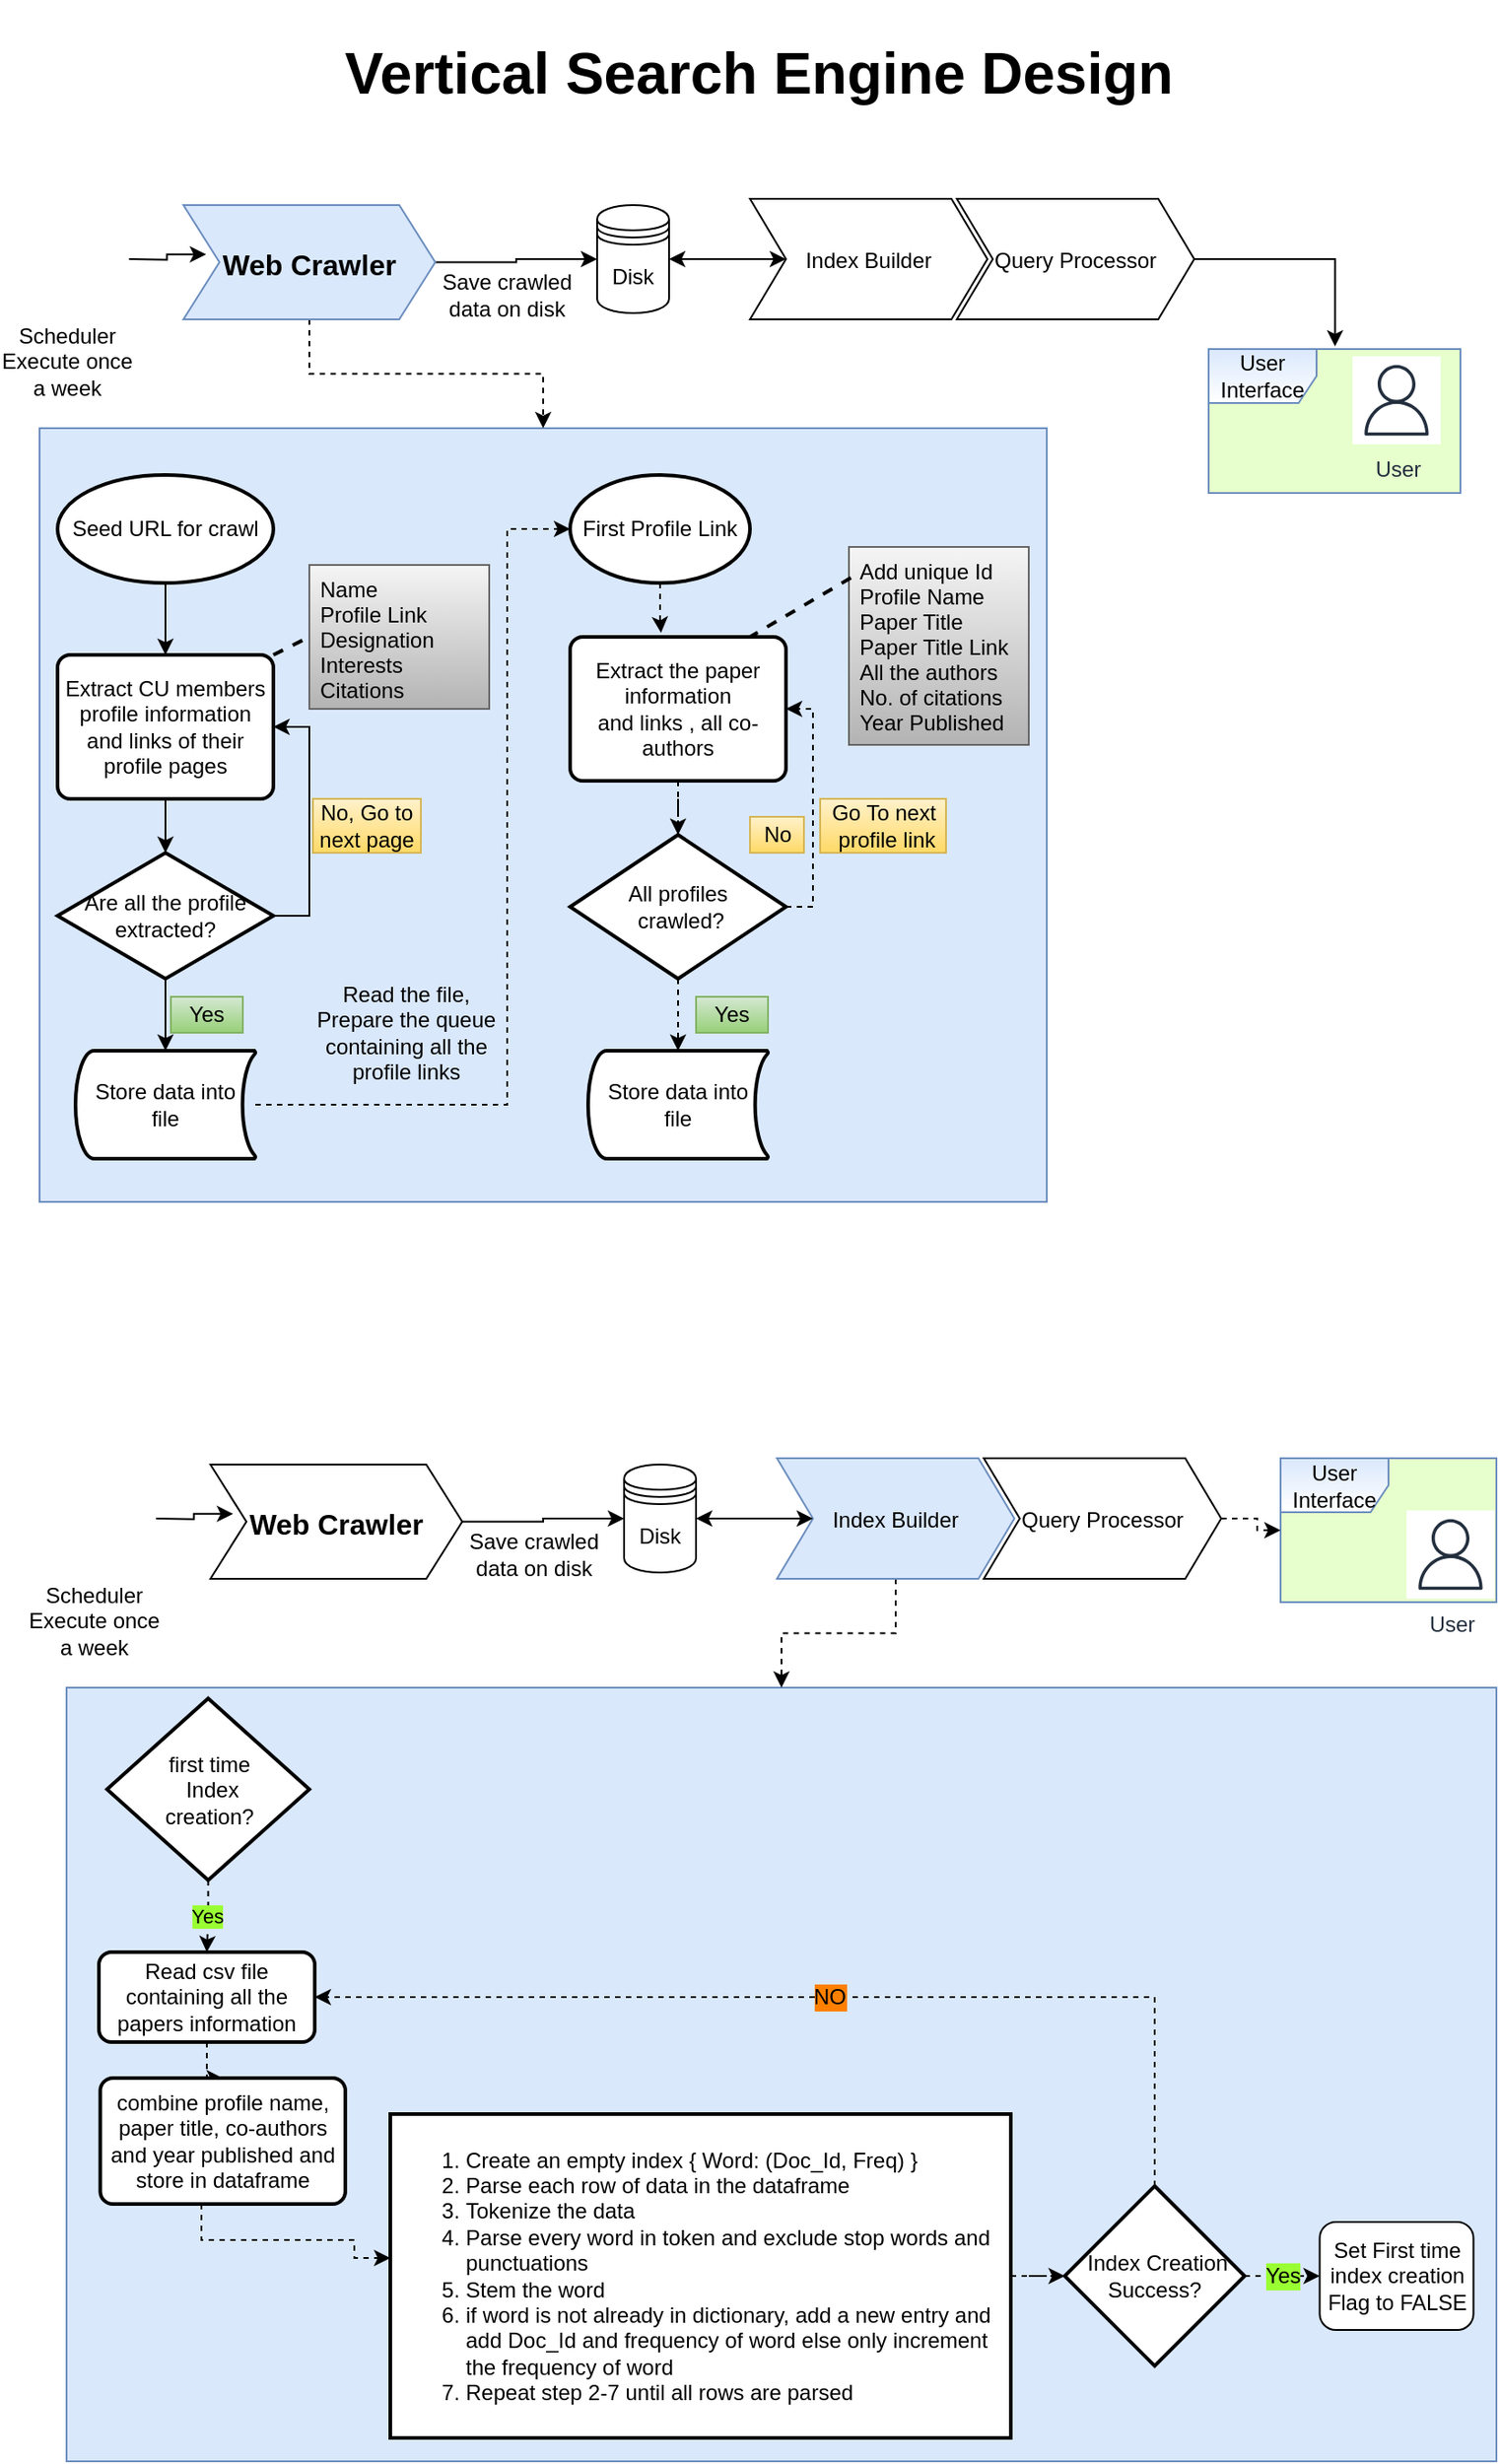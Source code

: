 <mxfile version="14.5.0" type="github">
  <diagram id="kgpKYQtTHZ0yAKxKKP6v" name="Page-1">
    <mxGraphModel dx="1422" dy="766" grid="1" gridSize="10" guides="1" tooltips="1" connect="1" arrows="1" fold="1" page="1" pageScale="1" pageWidth="850" pageHeight="1100" math="0" shadow="0">
      <root>
        <mxCell id="0" />
        <mxCell id="1" parent="0" />
        <mxCell id="aCHnfyv8PlhnQlmvMtqF-79" value="" style="rounded=0;whiteSpace=wrap;html=1;fontSize=12;align=center;fillColor=#dae8fc;strokeColor=#6c8ebf;" parent="1" vertex="1">
          <mxGeometry x="30" y="243" width="560" height="430" as="geometry" />
        </mxCell>
        <mxCell id="aCHnfyv8PlhnQlmvMtqF-12" value="User Interface" style="shape=umlFrame;whiteSpace=wrap;html=1;fillColor=#dae8fc;strokeColor=#6c8ebf;gradientColor=#ffffff;swimlaneFillColor=#E6FFCC;" parent="1" vertex="1">
          <mxGeometry x="680" y="199" width="140" height="80" as="geometry" />
        </mxCell>
        <mxCell id="aCHnfyv8PlhnQlmvMtqF-6" value="Index Builder" style="shape=step;perimeter=stepPerimeter;fixedSize=1;points=[];align=center;" parent="1" vertex="1">
          <mxGeometry x="425" y="115.5" width="132" height="67" as="geometry" />
        </mxCell>
        <mxCell id="aCHnfyv8PlhnQlmvMtqF-19" style="edgeStyle=orthogonalEdgeStyle;rounded=0;orthogonalLoop=1;jettySize=auto;html=1;entryX=0;entryY=0.5;entryDx=0;entryDy=0;startArrow=none;startFill=0;" parent="1" source="aCHnfyv8PlhnQlmvMtqF-5" target="aCHnfyv8PlhnQlmvMtqF-17" edge="1">
          <mxGeometry relative="1" as="geometry" />
        </mxCell>
        <mxCell id="aCHnfyv8PlhnQlmvMtqF-82" style="edgeStyle=orthogonalEdgeStyle;rounded=0;orthogonalLoop=1;jettySize=auto;html=1;dashed=1;startArrow=none;startFill=0;fontSize=24;" parent="1" source="aCHnfyv8PlhnQlmvMtqF-5" target="aCHnfyv8PlhnQlmvMtqF-79" edge="1">
          <mxGeometry relative="1" as="geometry" />
        </mxCell>
        <mxCell id="aCHnfyv8PlhnQlmvMtqF-5" value="Web Crawler" style="shape=step;perimeter=stepPerimeter;fixedSize=1;points=[];fillColor=#dae8fc;strokeColor=#6c8ebf;fontStyle=1;fontSize=16;" parent="1" vertex="1">
          <mxGeometry x="110" y="119" width="140" height="63.5" as="geometry" />
        </mxCell>
        <mxCell id="aCHnfyv8PlhnQlmvMtqF-21" style="edgeStyle=orthogonalEdgeStyle;rounded=0;orthogonalLoop=1;jettySize=auto;html=1;entryX=0.502;entryY=-0.018;entryDx=0;entryDy=0;entryPerimeter=0;startArrow=none;startFill=0;" parent="1" source="aCHnfyv8PlhnQlmvMtqF-7" target="aCHnfyv8PlhnQlmvMtqF-12" edge="1">
          <mxGeometry relative="1" as="geometry" />
        </mxCell>
        <mxCell id="aCHnfyv8PlhnQlmvMtqF-7" value="Query Processor" style="shape=step;perimeter=stepPerimeter;fixedSize=1;points=[];align=center;fontSize=12;" parent="1" vertex="1">
          <mxGeometry x="540" y="115.5" width="132" height="67" as="geometry" />
        </mxCell>
        <mxCell id="aCHnfyv8PlhnQlmvMtqF-20" style="edgeStyle=orthogonalEdgeStyle;rounded=0;orthogonalLoop=1;jettySize=auto;html=1;startArrow=classic;startFill=1;" parent="1" source="aCHnfyv8PlhnQlmvMtqF-17" target="aCHnfyv8PlhnQlmvMtqF-6" edge="1">
          <mxGeometry relative="1" as="geometry" />
        </mxCell>
        <mxCell id="aCHnfyv8PlhnQlmvMtqF-17" value="Disk" style="shape=datastore;whiteSpace=wrap;html=1;gradientColor=#ffffff;" parent="1" vertex="1">
          <mxGeometry x="340" y="119" width="40" height="60" as="geometry" />
        </mxCell>
        <mxCell id="aCHnfyv8PlhnQlmvMtqF-22" value="Save crawled data on disk" style="text;html=1;strokeColor=none;fillColor=none;align=center;verticalAlign=middle;whiteSpace=wrap;rounded=0;" parent="1" vertex="1">
          <mxGeometry x="250" y="159" width="80" height="20" as="geometry" />
        </mxCell>
        <mxCell id="aCHnfyv8PlhnQlmvMtqF-30" style="edgeStyle=orthogonalEdgeStyle;rounded=0;orthogonalLoop=1;jettySize=auto;html=1;entryX=0.09;entryY=0.432;entryDx=0;entryDy=0;entryPerimeter=0;startArrow=none;startFill=0;" parent="1" target="aCHnfyv8PlhnQlmvMtqF-5" edge="1">
          <mxGeometry relative="1" as="geometry">
            <mxPoint x="79.75" y="148.941" as="sourcePoint" />
          </mxGeometry>
        </mxCell>
        <mxCell id="aCHnfyv8PlhnQlmvMtqF-24" value="Scheduler&lt;br&gt;Execute once &lt;br&gt;a week" style="shape=image;html=1;verticalAlign=top;verticalLabelPosition=bottom;labelBackgroundColor=#ffffff;imageAspect=0;aspect=fixed;image=https://cdn0.iconfinder.com/data/icons/simpline-mix/64/simpline_26-128.png;gradientColor=#ffffff;" parent="1" vertex="1">
          <mxGeometry x="10" y="108.13" width="69.75" height="69.75" as="geometry" />
        </mxCell>
        <mxCell id="aCHnfyv8PlhnQlmvMtqF-50" style="edgeStyle=orthogonalEdgeStyle;rounded=0;orthogonalLoop=1;jettySize=auto;html=1;entryX=0.5;entryY=0;entryDx=0;entryDy=0;startArrow=none;startFill=0;fontSize=12;" parent="1" source="aCHnfyv8PlhnQlmvMtqF-48" target="aCHnfyv8PlhnQlmvMtqF-49" edge="1">
          <mxGeometry relative="1" as="geometry" />
        </mxCell>
        <mxCell id="aCHnfyv8PlhnQlmvMtqF-48" value="Seed URL for crawl" style="strokeWidth=2;html=1;shape=mxgraph.flowchart.start_1;whiteSpace=wrap;gradientColor=#ffffff;fontSize=12;align=center;" parent="1" vertex="1">
          <mxGeometry x="40" y="269" width="120" height="60" as="geometry" />
        </mxCell>
        <mxCell id="aCHnfyv8PlhnQlmvMtqF-52" style="edgeStyle=orthogonalEdgeStyle;rounded=0;orthogonalLoop=1;jettySize=auto;html=1;entryX=0.5;entryY=0;entryDx=0;entryDy=0;entryPerimeter=0;startArrow=none;startFill=0;fontSize=12;" parent="1" source="aCHnfyv8PlhnQlmvMtqF-49" target="aCHnfyv8PlhnQlmvMtqF-51" edge="1">
          <mxGeometry relative="1" as="geometry" />
        </mxCell>
        <mxCell id="aCHnfyv8PlhnQlmvMtqF-49" value="Extract CU members profile information and links of their profile pages" style="rounded=1;whiteSpace=wrap;html=1;absoluteArcSize=1;arcSize=14;strokeWidth=2;gradientColor=#ffffff;fontSize=12;align=center;" parent="1" vertex="1">
          <mxGeometry x="40" y="369" width="120" height="80" as="geometry" />
        </mxCell>
        <mxCell id="aCHnfyv8PlhnQlmvMtqF-53" style="edgeStyle=orthogonalEdgeStyle;rounded=0;orthogonalLoop=1;jettySize=auto;html=1;startArrow=none;startFill=0;fontSize=12;entryX=1;entryY=0.5;entryDx=0;entryDy=0;exitX=1;exitY=0.5;exitDx=0;exitDy=0;exitPerimeter=0;" parent="1" source="aCHnfyv8PlhnQlmvMtqF-51" target="aCHnfyv8PlhnQlmvMtqF-49" edge="1">
          <mxGeometry relative="1" as="geometry">
            <mxPoint x="200" y="409" as="targetPoint" />
          </mxGeometry>
        </mxCell>
        <mxCell id="aCHnfyv8PlhnQlmvMtqF-57" style="edgeStyle=orthogonalEdgeStyle;rounded=0;orthogonalLoop=1;jettySize=auto;html=1;entryX=0.5;entryY=0;entryDx=0;entryDy=0;entryPerimeter=0;startArrow=none;startFill=0;fontSize=12;" parent="1" source="aCHnfyv8PlhnQlmvMtqF-51" target="aCHnfyv8PlhnQlmvMtqF-56" edge="1">
          <mxGeometry relative="1" as="geometry" />
        </mxCell>
        <mxCell id="aCHnfyv8PlhnQlmvMtqF-51" value="Are all the profile extracted?" style="strokeWidth=2;html=1;shape=mxgraph.flowchart.decision;whiteSpace=wrap;gradientColor=#ffffff;fontSize=12;align=center;" parent="1" vertex="1">
          <mxGeometry x="40" y="479" width="120" height="70" as="geometry" />
        </mxCell>
        <mxCell id="aCHnfyv8PlhnQlmvMtqF-55" value="No, Go to next page" style="text;html=1;strokeColor=#d6b656;fillColor=#fff2cc;align=center;verticalAlign=middle;whiteSpace=wrap;rounded=0;fontSize=12;gradientColor=#ffd966;" parent="1" vertex="1">
          <mxGeometry x="182" y="449" width="60" height="30" as="geometry" />
        </mxCell>
        <mxCell id="aCHnfyv8PlhnQlmvMtqF-62" style="edgeStyle=orthogonalEdgeStyle;rounded=0;orthogonalLoop=1;jettySize=auto;html=1;entryX=0;entryY=0.5;entryDx=0;entryDy=0;entryPerimeter=0;dashed=1;startArrow=none;startFill=0;fontSize=12;" parent="1" source="aCHnfyv8PlhnQlmvMtqF-56" target="aCHnfyv8PlhnQlmvMtqF-61" edge="1">
          <mxGeometry relative="1" as="geometry">
            <Array as="points">
              <mxPoint x="290" y="619" />
              <mxPoint x="290" y="299" />
            </Array>
          </mxGeometry>
        </mxCell>
        <mxCell id="aCHnfyv8PlhnQlmvMtqF-56" value="Store data into&lt;br&gt;file" style="strokeWidth=2;html=1;shape=mxgraph.flowchart.stored_data;whiteSpace=wrap;gradientColor=#ffffff;fontSize=12;align=center;" parent="1" vertex="1">
          <mxGeometry x="50" y="589" width="100" height="60" as="geometry" />
        </mxCell>
        <mxCell id="aCHnfyv8PlhnQlmvMtqF-58" value="Yes" style="text;html=1;strokeColor=#82b366;fillColor=#d5e8d4;align=center;verticalAlign=middle;whiteSpace=wrap;rounded=0;fontSize=12;gradientColor=#97d077;" parent="1" vertex="1">
          <mxGeometry x="103" y="559" width="40" height="20" as="geometry" />
        </mxCell>
        <mxCell id="aCHnfyv8PlhnQlmvMtqF-59" value="Name&#xa;Profile Link&#xa;Designation&#xa;Interests&#xa;Citations&#xa;" style="text;fillColor=#f5f5f5;align=left;verticalAlign=top;spacingLeft=4;spacingRight=4;overflow=hidden;rotatable=0;points=[[0,0.5],[1,0.5]];portConstraint=eastwest;fontSize=12;gradientColor=#b3b3b3;strokeColor=#666666;" parent="1" vertex="1">
          <mxGeometry x="180" y="319" width="100" height="80" as="geometry" />
        </mxCell>
        <mxCell id="aCHnfyv8PlhnQlmvMtqF-60" value="" style="endArrow=none;dashed=1;html=1;strokeWidth=2;fontSize=12;entryX=0;entryY=0.5;entryDx=0;entryDy=0;" parent="1" target="aCHnfyv8PlhnQlmvMtqF-59" edge="1">
          <mxGeometry width="50" height="50" relative="1" as="geometry">
            <mxPoint x="160" y="369" as="sourcePoint" />
            <mxPoint x="210" y="319" as="targetPoint" />
          </mxGeometry>
        </mxCell>
        <mxCell id="aCHnfyv8PlhnQlmvMtqF-66" style="edgeStyle=orthogonalEdgeStyle;rounded=0;orthogonalLoop=1;jettySize=auto;html=1;entryX=0.421;entryY=-0.028;entryDx=0;entryDy=0;entryPerimeter=0;dashed=1;startArrow=none;startFill=0;fontSize=12;" parent="1" source="aCHnfyv8PlhnQlmvMtqF-61" target="aCHnfyv8PlhnQlmvMtqF-64" edge="1">
          <mxGeometry relative="1" as="geometry" />
        </mxCell>
        <mxCell id="aCHnfyv8PlhnQlmvMtqF-61" value="First Profile Link" style="strokeWidth=2;html=1;shape=mxgraph.flowchart.start_2;whiteSpace=wrap;gradientColor=#ffffff;fontSize=12;align=center;" parent="1" vertex="1">
          <mxGeometry x="325" y="269" width="100" height="60" as="geometry" />
        </mxCell>
        <mxCell id="aCHnfyv8PlhnQlmvMtqF-63" value="Read the file,&lt;br&gt;Prepare the queue containing all the profile links" style="text;html=1;strokeColor=none;fillColor=none;align=center;verticalAlign=middle;whiteSpace=wrap;rounded=0;fontSize=12;" parent="1" vertex="1">
          <mxGeometry x="180" y="559" width="108" height="40" as="geometry" />
        </mxCell>
        <mxCell id="aCHnfyv8PlhnQlmvMtqF-71" style="edgeStyle=orthogonalEdgeStyle;rounded=0;orthogonalLoop=1;jettySize=auto;html=1;entryX=0.5;entryY=0;entryDx=0;entryDy=0;entryPerimeter=0;dashed=1;startArrow=none;startFill=0;fontSize=12;" parent="1" source="aCHnfyv8PlhnQlmvMtqF-64" target="aCHnfyv8PlhnQlmvMtqF-68" edge="1">
          <mxGeometry relative="1" as="geometry" />
        </mxCell>
        <mxCell id="aCHnfyv8PlhnQlmvMtqF-64" value="Extract the paper information &lt;br&gt;and links , all co-authors" style="rounded=1;whiteSpace=wrap;html=1;absoluteArcSize=1;arcSize=14;strokeWidth=2;gradientColor=#ffffff;fontSize=12;align=center;" parent="1" vertex="1">
          <mxGeometry x="325" y="359" width="120" height="80" as="geometry" />
        </mxCell>
        <mxCell id="aCHnfyv8PlhnQlmvMtqF-65" value="Add unique Id&#xa;Profile Name&#xa;Paper Title&#xa;Paper Title Link&#xa;All the authors&#xa;No. of citations&#xa;Year Published&#xa;" style="text;fillColor=#f5f5f5;align=left;verticalAlign=top;spacingLeft=4;spacingRight=4;overflow=hidden;rotatable=0;points=[[0,0.5],[1,0.5]];portConstraint=eastwest;fontSize=12;gradientColor=#b3b3b3;strokeColor=#666666;" parent="1" vertex="1">
          <mxGeometry x="480" y="309" width="100" height="110" as="geometry" />
        </mxCell>
        <mxCell id="aCHnfyv8PlhnQlmvMtqF-67" value="" style="endArrow=none;dashed=1;html=1;strokeWidth=2;fontSize=12;exitX=0.011;exitY=0.156;exitDx=0;exitDy=0;exitPerimeter=0;" parent="1" source="aCHnfyv8PlhnQlmvMtqF-65" edge="1">
          <mxGeometry width="50" height="50" relative="1" as="geometry">
            <mxPoint x="475" y="339" as="sourcePoint" />
            <mxPoint x="425" y="359" as="targetPoint" />
            <Array as="points" />
          </mxGeometry>
        </mxCell>
        <mxCell id="aCHnfyv8PlhnQlmvMtqF-72" style="edgeStyle=orthogonalEdgeStyle;rounded=0;orthogonalLoop=1;jettySize=auto;html=1;entryX=1;entryY=0.5;entryDx=0;entryDy=0;dashed=1;startArrow=none;startFill=0;fontSize=12;" parent="1" source="aCHnfyv8PlhnQlmvMtqF-68" target="aCHnfyv8PlhnQlmvMtqF-64" edge="1">
          <mxGeometry relative="1" as="geometry">
            <Array as="points">
              <mxPoint x="460" y="509" />
              <mxPoint x="460" y="399" />
            </Array>
          </mxGeometry>
        </mxCell>
        <mxCell id="aCHnfyv8PlhnQlmvMtqF-76" style="edgeStyle=orthogonalEdgeStyle;rounded=0;orthogonalLoop=1;jettySize=auto;html=1;entryX=0.5;entryY=0;entryDx=0;entryDy=0;entryPerimeter=0;dashed=1;startArrow=none;startFill=0;fontSize=12;" parent="1" source="aCHnfyv8PlhnQlmvMtqF-68" target="aCHnfyv8PlhnQlmvMtqF-74" edge="1">
          <mxGeometry relative="1" as="geometry" />
        </mxCell>
        <mxCell id="aCHnfyv8PlhnQlmvMtqF-68" value="All profiles&lt;br&gt;&amp;nbsp;crawled?" style="strokeWidth=2;html=1;shape=mxgraph.flowchart.decision;whiteSpace=wrap;gradientColor=#ffffff;fontSize=12;align=center;" parent="1" vertex="1">
          <mxGeometry x="325" y="469" width="120" height="80" as="geometry" />
        </mxCell>
        <mxCell id="aCHnfyv8PlhnQlmvMtqF-73" value="No" style="text;html=1;align=center;verticalAlign=middle;resizable=0;points=[];autosize=1;fontSize=12;gradientColor=#ffd966;fillColor=#fff2cc;strokeColor=#d6b656;" parent="1" vertex="1">
          <mxGeometry x="425" y="459" width="30" height="20" as="geometry" />
        </mxCell>
        <mxCell id="aCHnfyv8PlhnQlmvMtqF-74" value="Store data into&lt;br&gt;file" style="strokeWidth=2;html=1;shape=mxgraph.flowchart.stored_data;whiteSpace=wrap;gradientColor=#ffffff;fontSize=12;align=center;" parent="1" vertex="1">
          <mxGeometry x="335" y="589" width="100" height="60" as="geometry" />
        </mxCell>
        <mxCell id="aCHnfyv8PlhnQlmvMtqF-77" value="Yes" style="text;html=1;strokeColor=#82b366;fillColor=#d5e8d4;align=center;verticalAlign=middle;whiteSpace=wrap;rounded=0;fontSize=12;gradientColor=#97d077;" parent="1" vertex="1">
          <mxGeometry x="395" y="559" width="40" height="20" as="geometry" />
        </mxCell>
        <mxCell id="aCHnfyv8PlhnQlmvMtqF-78" value="Go To next&lt;br&gt;&amp;nbsp;profile link" style="text;html=1;align=center;verticalAlign=middle;resizable=0;points=[];autosize=1;fontSize=12;gradientColor=#ffd966;fillColor=#fff2cc;strokeColor=#d6b656;" parent="1" vertex="1">
          <mxGeometry x="464" y="449" width="70" height="30" as="geometry" />
        </mxCell>
        <mxCell id="aCHnfyv8PlhnQlmvMtqF-81" value="&lt;h1 style=&quot;font-size: 32px;&quot;&gt;Vertical Search Engine Design&lt;/h1&gt;&lt;p style=&quot;font-size: 32px;&quot;&gt;&lt;br style=&quot;font-size: 32px;&quot;&gt;&lt;/p&gt;" style="text;html=1;strokeColor=none;fillColor=none;spacing=5;spacingTop=-20;whiteSpace=wrap;overflow=hidden;rounded=0;fontSize=32;align=center;verticalAlign=middle;" parent="1" vertex="1">
          <mxGeometry x="170" y="20" width="520" height="60" as="geometry" />
        </mxCell>
        <mxCell id="aCHnfyv8PlhnQlmvMtqF-85" value="User" style="outlineConnect=0;fontColor=#232F3E;gradientColor=none;strokeColor=#232F3E;fillColor=#ffffff;dashed=0;verticalLabelPosition=bottom;verticalAlign=top;align=center;html=1;fontSize=12;fontStyle=0;aspect=fixed;shape=mxgraph.aws4.resourceIcon;resIcon=mxgraph.aws4.user;" parent="1" vertex="1">
          <mxGeometry x="760" y="203" width="49" height="49" as="geometry" />
        </mxCell>
        <mxCell id="W53FJTdG9QXFK-XVxgLC-1" value="" style="rounded=0;whiteSpace=wrap;html=1;fontSize=12;align=center;fillColor=#dae8fc;strokeColor=#6c8ebf;" vertex="1" parent="1">
          <mxGeometry x="45" y="943" width="795" height="430" as="geometry" />
        </mxCell>
        <mxCell id="W53FJTdG9QXFK-XVxgLC-2" value="User Interface" style="shape=umlFrame;whiteSpace=wrap;html=1;fillColor=#dae8fc;strokeColor=#6c8ebf;gradientColor=#ffffff;swimlaneFillColor=#E6FFCC;" vertex="1" parent="1">
          <mxGeometry x="720" y="815.5" width="120" height="80" as="geometry" />
        </mxCell>
        <mxCell id="W53FJTdG9QXFK-XVxgLC-43" style="edgeStyle=orthogonalEdgeStyle;rounded=0;orthogonalLoop=1;jettySize=auto;html=1;dashed=1;" edge="1" parent="1" source="W53FJTdG9QXFK-XVxgLC-3" target="W53FJTdG9QXFK-XVxgLC-1">
          <mxGeometry relative="1" as="geometry" />
        </mxCell>
        <mxCell id="W53FJTdG9QXFK-XVxgLC-3" value="Index Builder" style="shape=step;perimeter=stepPerimeter;fixedSize=1;points=[];align=center;fillColor=#dae8fc;strokeColor=#6c8ebf;" vertex="1" parent="1">
          <mxGeometry x="440" y="815.5" width="132" height="67" as="geometry" />
        </mxCell>
        <mxCell id="W53FJTdG9QXFK-XVxgLC-4" style="edgeStyle=orthogonalEdgeStyle;rounded=0;orthogonalLoop=1;jettySize=auto;html=1;entryX=0;entryY=0.5;entryDx=0;entryDy=0;startArrow=none;startFill=0;" edge="1" parent="1" source="W53FJTdG9QXFK-XVxgLC-6" target="W53FJTdG9QXFK-XVxgLC-10">
          <mxGeometry relative="1" as="geometry" />
        </mxCell>
        <mxCell id="W53FJTdG9QXFK-XVxgLC-6" value="Web Crawler" style="shape=step;perimeter=stepPerimeter;fixedSize=1;points=[];fontStyle=1;fontSize=16;" vertex="1" parent="1">
          <mxGeometry x="125" y="819" width="140" height="63.5" as="geometry" />
        </mxCell>
        <mxCell id="W53FJTdG9QXFK-XVxgLC-60" style="edgeStyle=orthogonalEdgeStyle;rounded=0;orthogonalLoop=1;jettySize=auto;html=1;dashed=1;labelBackgroundColor=#99FF33;fontSize=12;" edge="1" parent="1" source="W53FJTdG9QXFK-XVxgLC-8" target="W53FJTdG9QXFK-XVxgLC-2">
          <mxGeometry relative="1" as="geometry" />
        </mxCell>
        <mxCell id="W53FJTdG9QXFK-XVxgLC-8" value="Query Processor" style="shape=step;perimeter=stepPerimeter;fixedSize=1;points=[];align=center;fontSize=12;" vertex="1" parent="1">
          <mxGeometry x="555" y="815.5" width="132" height="67" as="geometry" />
        </mxCell>
        <mxCell id="W53FJTdG9QXFK-XVxgLC-9" style="edgeStyle=orthogonalEdgeStyle;rounded=0;orthogonalLoop=1;jettySize=auto;html=1;startArrow=classic;startFill=1;" edge="1" parent="1" source="W53FJTdG9QXFK-XVxgLC-10" target="W53FJTdG9QXFK-XVxgLC-3">
          <mxGeometry relative="1" as="geometry" />
        </mxCell>
        <mxCell id="W53FJTdG9QXFK-XVxgLC-10" value="Disk" style="shape=datastore;whiteSpace=wrap;html=1;gradientColor=#ffffff;" vertex="1" parent="1">
          <mxGeometry x="355" y="819" width="40" height="60" as="geometry" />
        </mxCell>
        <mxCell id="W53FJTdG9QXFK-XVxgLC-11" value="Save crawled data on disk" style="text;html=1;strokeColor=none;fillColor=none;align=center;verticalAlign=middle;whiteSpace=wrap;rounded=0;" vertex="1" parent="1">
          <mxGeometry x="265" y="859" width="80" height="20" as="geometry" />
        </mxCell>
        <mxCell id="W53FJTdG9QXFK-XVxgLC-12" style="edgeStyle=orthogonalEdgeStyle;rounded=0;orthogonalLoop=1;jettySize=auto;html=1;entryX=0.09;entryY=0.432;entryDx=0;entryDy=0;entryPerimeter=0;startArrow=none;startFill=0;" edge="1" parent="1" target="W53FJTdG9QXFK-XVxgLC-6">
          <mxGeometry relative="1" as="geometry">
            <mxPoint x="94.75" y="848.941" as="sourcePoint" />
          </mxGeometry>
        </mxCell>
        <mxCell id="W53FJTdG9QXFK-XVxgLC-13" value="Scheduler&lt;br&gt;Execute once &lt;br&gt;a week" style="shape=image;html=1;verticalAlign=top;verticalLabelPosition=bottom;labelBackgroundColor=#ffffff;imageAspect=0;aspect=fixed;image=https://cdn0.iconfinder.com/data/icons/simpline-mix/64/simpline_26-128.png;gradientColor=#ffffff;" vertex="1" parent="1">
          <mxGeometry x="25" y="808.13" width="69.75" height="69.75" as="geometry" />
        </mxCell>
        <mxCell id="W53FJTdG9QXFK-XVxgLC-50" style="edgeStyle=orthogonalEdgeStyle;rounded=0;orthogonalLoop=1;jettySize=auto;html=1;entryX=0.5;entryY=0;entryDx=0;entryDy=0;dashed=1;labelBackgroundColor=#99FF33;" edge="1" parent="1" source="W53FJTdG9QXFK-XVxgLC-17" target="W53FJTdG9QXFK-XVxgLC-47">
          <mxGeometry relative="1" as="geometry" />
        </mxCell>
        <mxCell id="W53FJTdG9QXFK-XVxgLC-17" value="Read csv file containing all the papers information" style="rounded=1;whiteSpace=wrap;html=1;absoluteArcSize=1;arcSize=14;strokeWidth=2;gradientColor=#ffffff;fontSize=12;align=center;" vertex="1" parent="1">
          <mxGeometry x="63" y="1090" width="120" height="50" as="geometry" />
        </mxCell>
        <mxCell id="W53FJTdG9QXFK-XVxgLC-42" value="User" style="outlineConnect=0;fontColor=#232F3E;gradientColor=none;strokeColor=#232F3E;fillColor=#ffffff;dashed=0;verticalLabelPosition=bottom;verticalAlign=top;align=center;html=1;fontSize=12;fontStyle=0;aspect=fixed;shape=mxgraph.aws4.resourceIcon;resIcon=mxgraph.aws4.user;" vertex="1" parent="1">
          <mxGeometry x="790" y="844.5" width="49" height="49" as="geometry" />
        </mxCell>
        <mxCell id="W53FJTdG9QXFK-XVxgLC-46" value="Yes" style="edgeStyle=orthogonalEdgeStyle;rounded=0;orthogonalLoop=1;jettySize=auto;html=1;entryX=0.5;entryY=0;entryDx=0;entryDy=0;dashed=1;labelBackgroundColor=#99FF33;" edge="1" parent="1" source="W53FJTdG9QXFK-XVxgLC-44" target="W53FJTdG9QXFK-XVxgLC-17">
          <mxGeometry relative="1" as="geometry" />
        </mxCell>
        <mxCell id="W53FJTdG9QXFK-XVxgLC-44" value="first time&lt;br&gt;&amp;nbsp;Index &lt;br&gt;creation?" style="strokeWidth=2;html=1;shape=mxgraph.flowchart.decision;whiteSpace=wrap;" vertex="1" parent="1">
          <mxGeometry x="67.5" y="949" width="112.5" height="101" as="geometry" />
        </mxCell>
        <mxCell id="W53FJTdG9QXFK-XVxgLC-61" style="edgeStyle=orthogonalEdgeStyle;rounded=0;orthogonalLoop=1;jettySize=auto;html=1;dashed=1;labelBackgroundColor=#99FF33;fontSize=12;" edge="1" parent="1" source="W53FJTdG9QXFK-XVxgLC-47" target="W53FJTdG9QXFK-XVxgLC-59">
          <mxGeometry relative="1" as="geometry">
            <Array as="points">
              <mxPoint x="120" y="1250" />
              <mxPoint x="205" y="1250" />
              <mxPoint x="205" y="1260" />
            </Array>
          </mxGeometry>
        </mxCell>
        <mxCell id="W53FJTdG9QXFK-XVxgLC-47" value="combine profile name, paper title, co-authors and year published and store in dataframe" style="rounded=1;whiteSpace=wrap;html=1;absoluteArcSize=1;arcSize=14;strokeWidth=2;gradientColor=#ffffff;fontSize=12;align=center;" vertex="1" parent="1">
          <mxGeometry x="63.75" y="1160" width="136.25" height="70" as="geometry" />
        </mxCell>
        <mxCell id="W53FJTdG9QXFK-XVxgLC-65" style="edgeStyle=orthogonalEdgeStyle;rounded=0;orthogonalLoop=1;jettySize=auto;html=1;dashed=1;labelBackgroundColor=#99FF33;fontSize=12;" edge="1" parent="1" source="W53FJTdG9QXFK-XVxgLC-59" target="W53FJTdG9QXFK-XVxgLC-64">
          <mxGeometry relative="1" as="geometry" />
        </mxCell>
        <mxCell id="W53FJTdG9QXFK-XVxgLC-59" value="&lt;ol style=&quot;font-size: 12px&quot;&gt;&lt;li style=&quot;font-size: 12px&quot;&gt;&lt;span style=&quot;font-size: 12px&quot;&gt;Create an empty index { Word: (Doc_Id, Freq) }&lt;/span&gt;&lt;/li&gt;&lt;li style=&quot;font-size: 12px&quot;&gt;&lt;span style=&quot;font-size: 12px&quot;&gt;Parse each row of data in the dataframe&lt;/span&gt;&lt;br style=&quot;font-size: 12px&quot;&gt;&lt;/li&gt;&lt;li style=&quot;font-size: 12px&quot;&gt;Tokenize the data&lt;/li&gt;&lt;li style=&quot;font-size: 12px&quot;&gt;Parse every word in token and exclude stop words and punctuations&lt;/li&gt;&lt;li style=&quot;font-size: 12px&quot;&gt;Stem the word&lt;/li&gt;&lt;li style=&quot;font-size: 12px&quot;&gt;if word is not already in dictionary, add a new entry and add Doc_Id and frequency of word else only increment the frequency of word&lt;/li&gt;&lt;li style=&quot;font-size: 12px&quot;&gt;Repeat step 2-7 until all rows are parsed&lt;/li&gt;&lt;/ol&gt;" style="rounded=1;whiteSpace=wrap;html=1;absoluteArcSize=1;arcSize=0;strokeWidth=2;align=left;fontSize=12;" vertex="1" parent="1">
          <mxGeometry x="225" y="1180" width="345" height="180" as="geometry" />
        </mxCell>
        <mxCell id="W53FJTdG9QXFK-XVxgLC-67" value="Yes" style="edgeStyle=orthogonalEdgeStyle;rounded=0;orthogonalLoop=1;jettySize=auto;html=1;entryX=0;entryY=0.5;entryDx=0;entryDy=0;dashed=1;labelBackgroundColor=#99FF33;fontSize=12;" edge="1" parent="1" source="W53FJTdG9QXFK-XVxgLC-64" target="W53FJTdG9QXFK-XVxgLC-66">
          <mxGeometry relative="1" as="geometry" />
        </mxCell>
        <mxCell id="W53FJTdG9QXFK-XVxgLC-68" value="NO" style="edgeStyle=orthogonalEdgeStyle;rounded=0;orthogonalLoop=1;jettySize=auto;html=1;entryX=1;entryY=0.5;entryDx=0;entryDy=0;dashed=1;labelBackgroundColor=#FF8000;fontSize=12;" edge="1" parent="1" source="W53FJTdG9QXFK-XVxgLC-64" target="W53FJTdG9QXFK-XVxgLC-17">
          <mxGeometry relative="1" as="geometry">
            <Array as="points">
              <mxPoint x="650" y="1115" />
            </Array>
          </mxGeometry>
        </mxCell>
        <mxCell id="W53FJTdG9QXFK-XVxgLC-64" value="&amp;nbsp;Index Creation Success?" style="strokeWidth=2;html=1;shape=mxgraph.flowchart.decision;whiteSpace=wrap;fontSize=12;align=center;" vertex="1" parent="1">
          <mxGeometry x="600" y="1220" width="100" height="100" as="geometry" />
        </mxCell>
        <mxCell id="W53FJTdG9QXFK-XVxgLC-66" value="Set First time index creation Flag to FALSE" style="rounded=1;whiteSpace=wrap;html=1;fontSize=12;align=center;" vertex="1" parent="1">
          <mxGeometry x="741.75" y="1240" width="85.5" height="60" as="geometry" />
        </mxCell>
      </root>
    </mxGraphModel>
  </diagram>
</mxfile>
